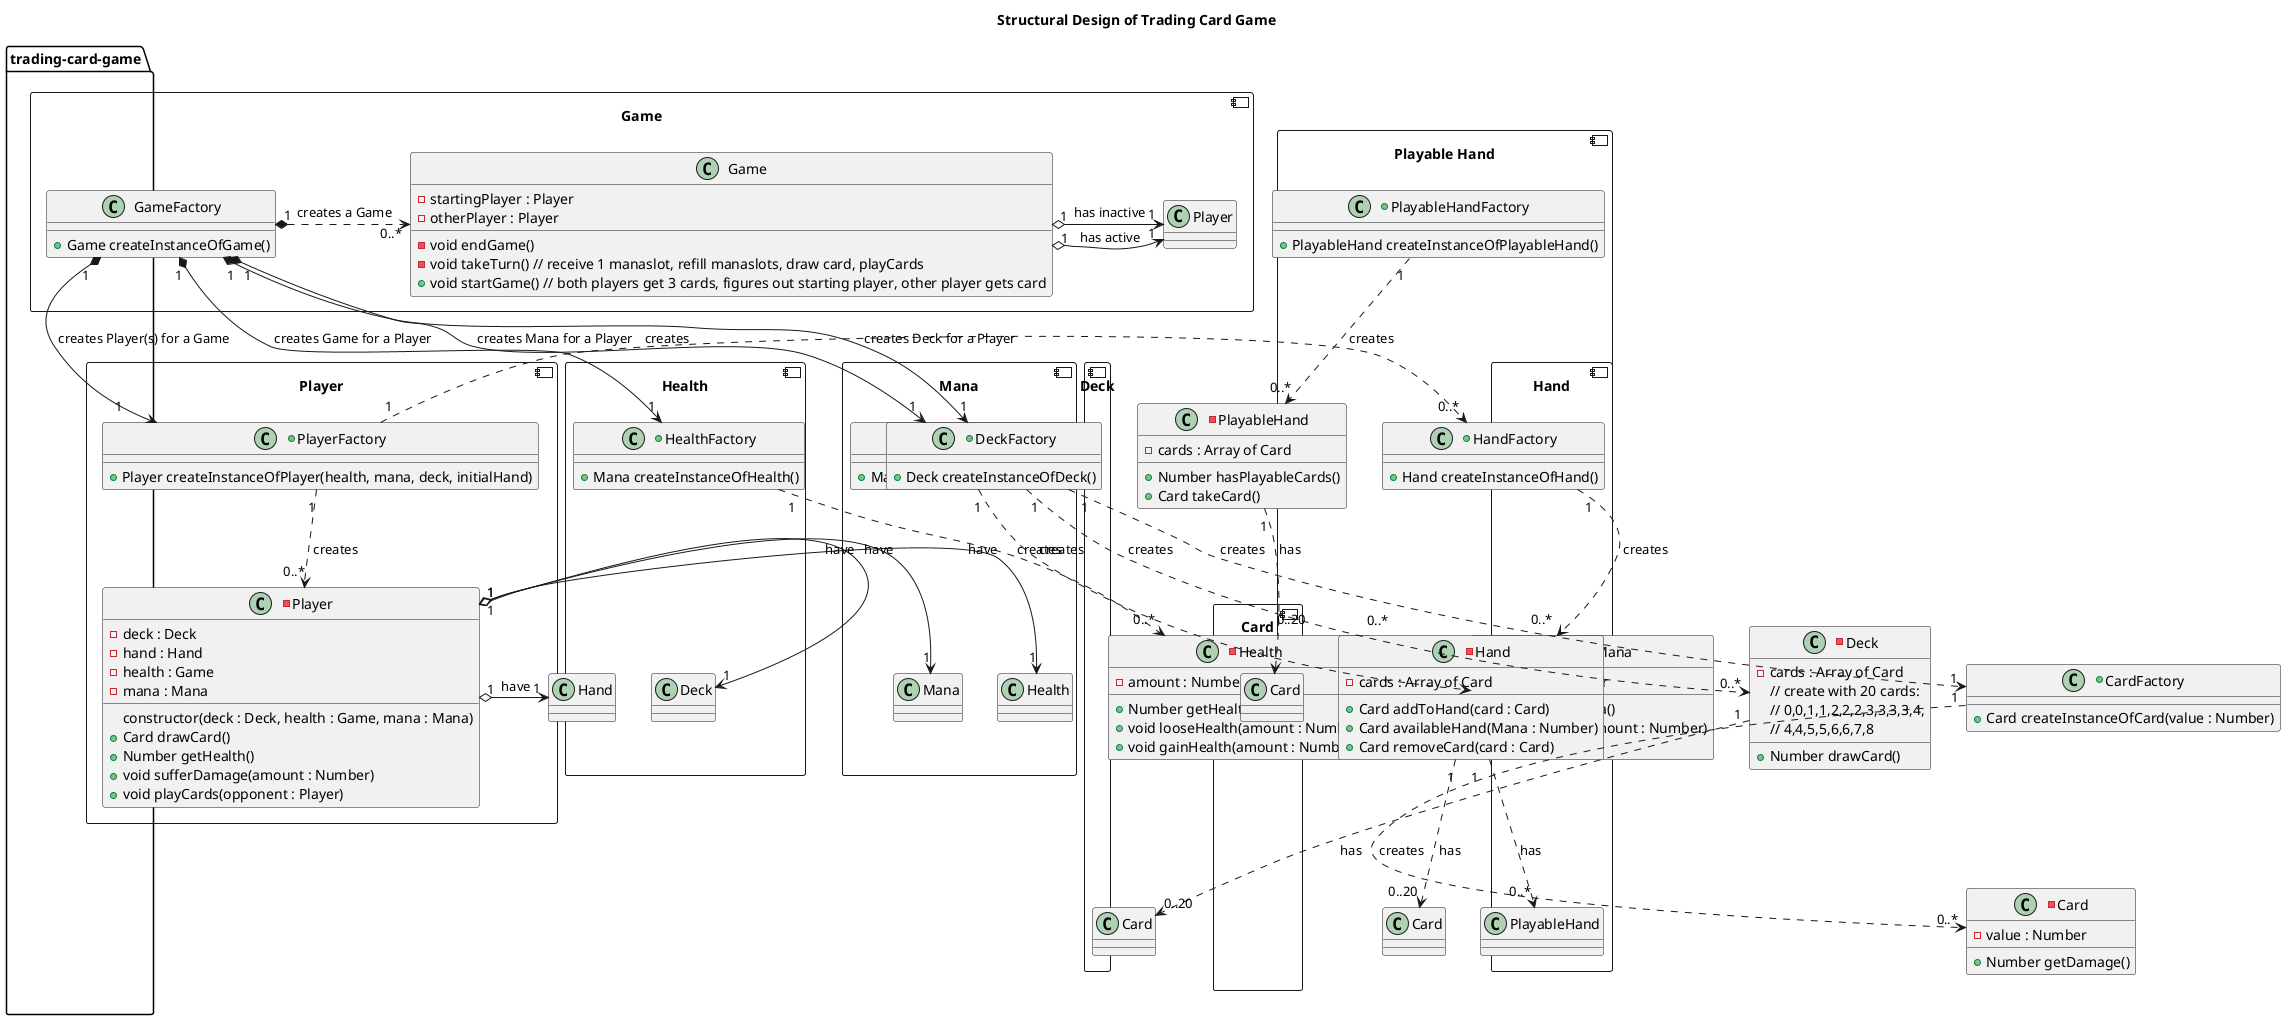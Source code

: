 @startuml
title Structural Design of Trading Card Game
package "trading-card-game" {
  component "Health" {
    +class HealthFactory {
      +Mana createInstanceOfHealth()
    }
    -class Health {
      -amount : Number
      +Number getHealth()
      +void looseHealth(amount : Number)
      +void gainHealth(amount : Number)
    }
    HealthFactory "1" ..> "0..*" Health : " creates"
  }
  component "Mana" {
    +class ManaFactory {
      +Mana createInstanceOfMana()
    }
    -class Mana {
      -amount : Number
      +Number getMana()
      +void useMana(amount : Number)
      +void refillMana()
    }
    ManaFactory "1" ..> "0..*" Mana : " creates"
  }
  component "Card" {
    +class CardFactory {
      +Card createInstanceOfCard(value : Number)
    }
    -class Card {
      -value : Number
      +Number getDamage()
    }
    CardFactory "1" ..> "0..*" Card : " creates"
  }
  component "Hand" {
    +class HandFactory {
      +Hand createInstanceOfHand()
    }
    -class Hand {
      -cards : Array of Card
      +Card addToHand(card : Card)
      +Card availableHand(Mana : Number)
      +Card removeCard(card : Card)
    }
    HandFactory "1" ..> "0..*" Hand : " creates"
    Hand "1" ..> "0..20" Card : " has"
    Hand "1" ..> "0..*" PlayableHand : "has"
  }
  component "Playable Hand" {
      +class PlayableHandFactory {
        +PlayableHand createInstanceOfPlayableHand()
      }
      -class PlayableHand {
        -cards : Array of Card
        +Number hasPlayableCards()
        +Card takeCard()
      }
      PlayableHandFactory "1" ..> "0..*" PlayableHand : " creates"
      PlayableHand "1" ..> "0..20" Card : " has"
  }
  component "Deck" {
    +class DeckFactory {
      +Deck createInstanceOfDeck()
    }
    -class Deck {
      -cards : Array of Card
      // create with 20 cards:
      // 0,0,1,1,2,2,2,3,3,3,3,4,
      // 4,4,5,5,6,6,7,8
      +Number drawCard()
    }
    DeckFactory "1" ..> "0..*" Deck : " creates"
    DeckFactory "1" ..> "1" CardFactory : " creates"
    Deck "1" ..> "0..20" Card : " has"
  }
  component "Player" {
    +class PlayerFactory {
      +Player createInstanceOfPlayer(health, mana, deck, initialHand)
    }
    -class Player {
      constructor(deck : Deck, health : Game, mana : Mana)
      -deck : Deck
      -hand : Hand
      -health : Game
      -mana : Mana
      +Card drawCard()
      +Number getHealth()
      +void sufferDamage(amount : Number)
      +void playCards(opponent : Player)
    }
    PlayerFactory "1" ..> "0..*" Player : " creates"
    PlayerFactory "1" .> "0..*" HandFactory : " creates"
    Player "1" o-> "1" Health : " have"
    Player "1" o-> "1" Mana : " have"
    Player "1" o-> "1" Deck : " have"
    Player "1" o-> "1" Hand : " have"
  }
  component "Game" {
    class GameFactory {
      +Game createInstanceOfGame()
    }
    class Game {
      -startingPlayer : Player
      -otherPlayer : Player
      -void endGame()
      -void takeTurn() // receive 1 manaslot, refill manaslots, draw card, playCards
      +void startGame() // both players get 3 cards, figures out starting player, other player gets card
    }
    GameFactory "1" *--> "1" DeckFactory : " creates Deck for a Player"
    GameFactory "1" *--> "1" HealthFactory : " creates Game for a Player"
    GameFactory "1" *--> "1" ManaFactory : " creates Mana for a Player"
    GameFactory "1" *--> "1" PlayerFactory : " creates Player(s) for a Game"
    GameFactory "1" *.> "0..*" Game : " creates a Game"
    Game "1" o-> "1" Player : " has active"
    Game "1" o-> "1" Player : " has inactive"
  }
}
@enduml